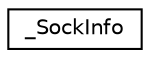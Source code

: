 digraph "Graphical Class Hierarchy"
{
  edge [fontname="Helvetica",fontsize="10",labelfontname="Helvetica",labelfontsize="10"];
  node [fontname="Helvetica",fontsize="10",shape=record];
  rankdir="LR";
  Node0 [label="_SockInfo",height=0.2,width=0.4,color="black", fillcolor="white", style="filled",URL="$struct___sock_info.html"];
}
